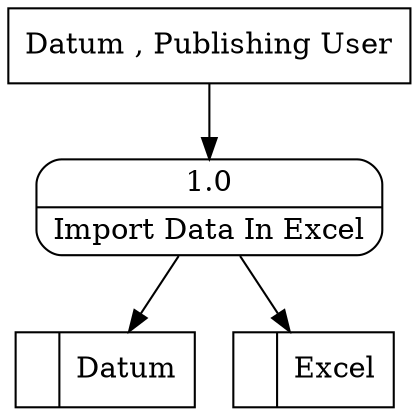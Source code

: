 digraph dfd2{ 
node[shape=record]
200 [label="<f0>  |<f1> Datum " ];
201 [label="<f0>  |<f1> Excel " ];
202 [label="Datum , Publishing User" shape=box];
203 [label="{<f0> 1.0|<f1> Import Data In Excel }" shape=Mrecord];
202 -> 203
203 -> 200
203 -> 201
}